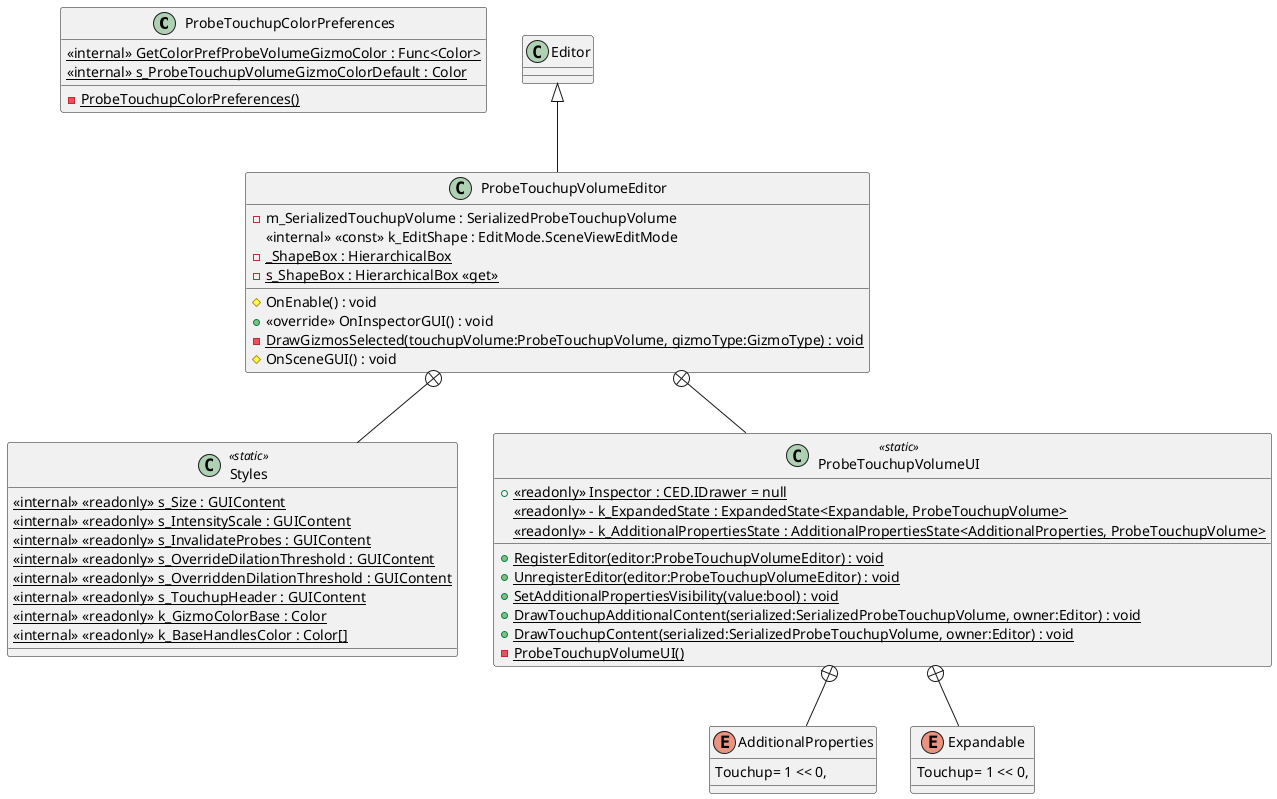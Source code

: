 @startuml
class ProbeTouchupColorPreferences {
    <<internal>> {static} GetColorPrefProbeVolumeGizmoColor : Func<Color>
    <<internal>> {static} s_ProbeTouchupVolumeGizmoColorDefault : Color
    {static} - ProbeTouchupColorPreferences()
}
class ProbeTouchupVolumeEditor {
    - m_SerializedTouchupVolume : SerializedProbeTouchupVolume
    <<internal>> <<const>> k_EditShape : EditMode.SceneViewEditMode
    {static} - _ShapeBox : HierarchicalBox
    {static} - s_ShapeBox : HierarchicalBox <<get>>
    # OnEnable() : void
    + <<override>> OnInspectorGUI() : void
    {static} - DrawGizmosSelected(touchupVolume:ProbeTouchupVolume, gizmoType:GizmoType) : void
    # OnSceneGUI() : void
}
class Styles <<static>> {
    <<internal>> {static} <<readonly>> s_Size : GUIContent
    <<internal>> {static} <<readonly>> s_IntensityScale : GUIContent
    <<internal>> {static} <<readonly>> s_InvalidateProbes : GUIContent
    <<internal>> {static} <<readonly>> s_OverrideDilationThreshold : GUIContent
    <<internal>> {static} <<readonly>> s_OverriddenDilationThreshold : GUIContent
    <<internal>> {static} <<readonly>> s_TouchupHeader : GUIContent
    <<internal>> {static} <<readonly>> k_GizmoColorBase : Color
    <<internal>> {static} <<readonly>> k_BaseHandlesColor : Color[]
}
class ProbeTouchupVolumeUI <<static>> {
    + {static} <<readonly>> Inspector : CED.IDrawer = null
    <<readonly>> {static} - k_ExpandedState : ExpandedState<Expandable, ProbeTouchupVolume>
    <<readonly>> {static} - k_AdditionalPropertiesState : AdditionalPropertiesState<AdditionalProperties, ProbeTouchupVolume>
    + {static} RegisterEditor(editor:ProbeTouchupVolumeEditor) : void
    + {static} UnregisterEditor(editor:ProbeTouchupVolumeEditor) : void
    + {static} SetAdditionalPropertiesVisibility(value:bool) : void
    + {static} DrawTouchupAdditionalContent(serialized:SerializedProbeTouchupVolume, owner:Editor) : void
    + {static} DrawTouchupContent(serialized:SerializedProbeTouchupVolume, owner:Editor) : void
    {static} - ProbeTouchupVolumeUI()
}
enum AdditionalProperties {
    Touchup= 1 << 0,
}
enum Expandable {
    Touchup= 1 << 0,
}
Editor <|-- ProbeTouchupVolumeEditor
ProbeTouchupVolumeEditor +-- Styles
ProbeTouchupVolumeEditor +-- ProbeTouchupVolumeUI
ProbeTouchupVolumeUI +-- AdditionalProperties
ProbeTouchupVolumeUI +-- Expandable
@enduml
